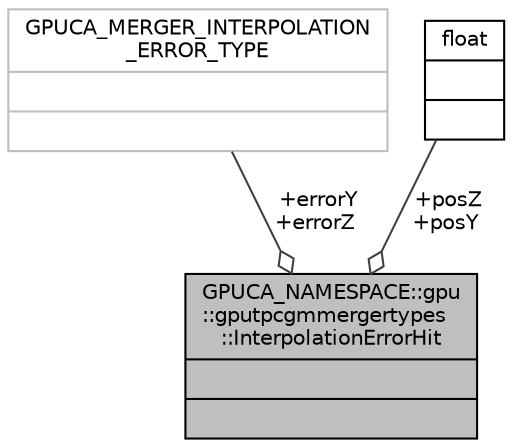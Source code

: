 digraph "GPUCA_NAMESPACE::gpu::gputpcgmmergertypes::InterpolationErrorHit"
{
 // INTERACTIVE_SVG=YES
  bgcolor="transparent";
  edge [fontname="Helvetica",fontsize="10",labelfontname="Helvetica",labelfontsize="10"];
  node [fontname="Helvetica",fontsize="10",shape=record];
  Node1 [label="{GPUCA_NAMESPACE::gpu\l::gputpcgmmergertypes\l::InterpolationErrorHit\n||}",height=0.2,width=0.4,color="black", fillcolor="grey75", style="filled", fontcolor="black"];
  Node2 -> Node1 [color="grey25",fontsize="10",style="solid",label=" +errorY\n+errorZ" ,arrowhead="odiamond",fontname="Helvetica"];
  Node2 [label="{GPUCA_MERGER_INTERPOLATION\l_ERROR_TYPE\n||}",height=0.2,width=0.4,color="grey75"];
  Node3 -> Node1 [color="grey25",fontsize="10",style="solid",label=" +posZ\n+posY" ,arrowhead="odiamond",fontname="Helvetica"];
  Node3 [label="{float\n||}",height=0.2,width=0.4,color="black",URL="$d4/dc3/classfloat.html"];
}
